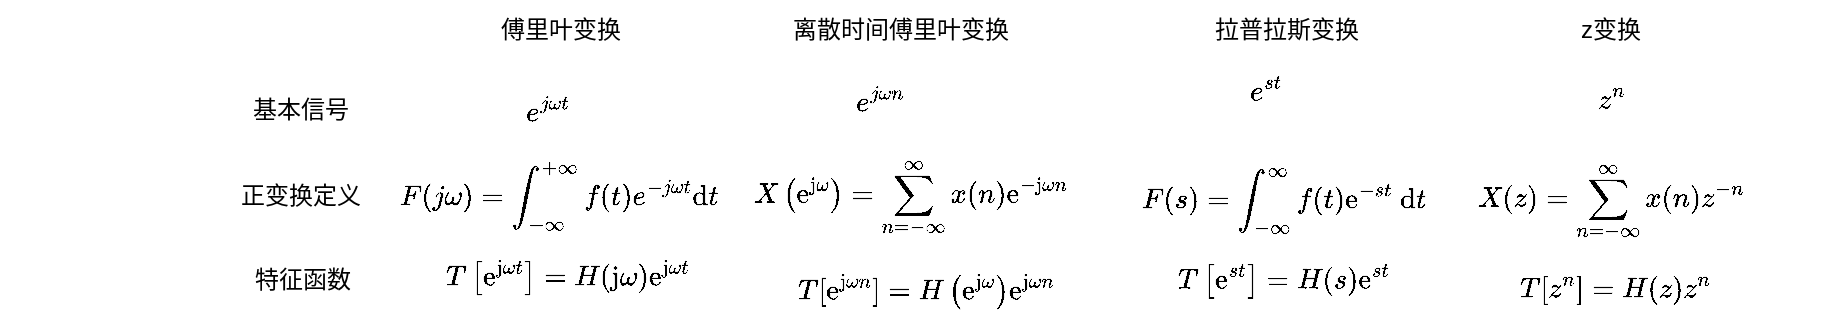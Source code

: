<mxfile version="20.7.4" type="device"><diagram id="64IoWWK6bvgBnj8eBocw" name="第 1 页"><mxGraphModel dx="537" dy="375" grid="1" gridSize="5" guides="1" tooltips="1" connect="1" arrows="1" fold="1" page="1" pageScale="1" pageWidth="827" pageHeight="1169" math="1" shadow="0"><root><mxCell id="0"/><mxCell id="1" parent="0"/><mxCell id="0fJVYsTFkYo3VWNt5inH-1" value="傅里叶变换" style="text;html=1;align=center;verticalAlign=middle;resizable=0;points=[];autosize=1;strokeColor=none;fillColor=none;" vertex="1" parent="1"><mxGeometry x="140" y="95" width="80" height="30" as="geometry"/></mxCell><mxCell id="0fJVYsTFkYo3VWNt5inH-2" value="离散时间傅里叶变换" style="text;html=1;align=center;verticalAlign=middle;resizable=0;points=[];autosize=1;strokeColor=none;fillColor=none;" vertex="1" parent="1"><mxGeometry x="285" y="95" width="130" height="30" as="geometry"/></mxCell><mxCell id="0fJVYsTFkYo3VWNt5inH-3" value="拉普拉斯变换" style="text;html=1;align=center;verticalAlign=middle;resizable=0;points=[];autosize=1;strokeColor=none;fillColor=none;" vertex="1" parent="1"><mxGeometry x="495" y="95" width="95" height="30" as="geometry"/></mxCell><mxCell id="0fJVYsTFkYo3VWNt5inH-4" value="z变换" style="text;html=1;align=center;verticalAlign=middle;resizable=0;points=[];autosize=1;strokeColor=none;fillColor=none;" vertex="1" parent="1"><mxGeometry x="680" y="95" width="50" height="30" as="geometry"/></mxCell><mxCell id="0fJVYsTFkYo3VWNt5inH-5" value="基本信号" style="text;html=1;align=center;verticalAlign=middle;resizable=0;points=[];autosize=1;strokeColor=none;fillColor=none;" vertex="1" parent="1"><mxGeometry x="15" y="135" width="70" height="30" as="geometry"/></mxCell><mxCell id="0fJVYsTFkYo3VWNt5inH-6" value="$$e^{j\omega t}$$" style="text;html=1;align=center;verticalAlign=middle;resizable=0;points=[];autosize=1;strokeColor=none;fillColor=none;" vertex="1" parent="1"><mxGeometry x="115" y="135" width="115" height="30" as="geometry"/></mxCell><mxCell id="0fJVYsTFkYo3VWNt5inH-7" value="$$e^{j\omega n}$$" style="text;html=1;align=center;verticalAlign=middle;resizable=0;points=[];autosize=1;strokeColor=none;fillColor=none;" vertex="1" parent="1"><mxGeometry x="280" y="130" width="120" height="30" as="geometry"/></mxCell><mxCell id="0fJVYsTFkYo3VWNt5inH-8" value="$$e^{st}$$" style="text;html=1;align=center;verticalAlign=middle;resizable=0;points=[];autosize=1;strokeColor=none;fillColor=none;" vertex="1" parent="1"><mxGeometry x="495" y="125" width="75" height="30" as="geometry"/></mxCell><mxCell id="0fJVYsTFkYo3VWNt5inH-9" value="$$z^n$$" style="text;html=1;align=center;verticalAlign=middle;resizable=0;points=[];autosize=1;strokeColor=none;fillColor=none;" vertex="1" parent="1"><mxGeometry x="672.5" y="130" width="65" height="30" as="geometry"/></mxCell><mxCell id="0fJVYsTFkYo3VWNt5inH-10" value="$$F(j\omega)=\int_{-\infty}^{+\infty} f(t)e^{-j\omega t} \mathrm{d}t$$" style="text;html=1;align=center;verticalAlign=middle;resizable=1;points=[];autosize=1;strokeColor=none;fillColor=none;movable=1;rotatable=1;deletable=1;editable=1;connectable=1;" vertex="1" parent="1"><mxGeometry x="90" y="170" width="177" height="45" as="geometry"/></mxCell><mxCell id="0fJVYsTFkYo3VWNt5inH-11" value="$$X\left(\mathrm{e}^{\mathrm{j} \omega}\right)=\sum_{n=-\infty}^{\infty} x(n) \mathrm{e}^{-\mathrm{j} \omega n}$$" style="text;html=1;align=center;verticalAlign=middle;resizable=1;points=[];autosize=1;strokeColor=none;fillColor=none;movable=1;rotatable=1;deletable=1;editable=1;connectable=1;" vertex="1" parent="1"><mxGeometry x="270" y="172.5" width="169" height="40" as="geometry"/></mxCell><mxCell id="0fJVYsTFkYo3VWNt5inH-12" value="$$F(s)=\int_{-\infty}^{\infty} f(t) \mathrm{e}^{-s t} \mathrm{~d} t$$" style="text;html=1;align=center;verticalAlign=middle;resizable=1;points=[];autosize=1;strokeColor=none;fillColor=none;movable=1;rotatable=1;deletable=1;editable=1;connectable=1;" vertex="1" parent="1"><mxGeometry x="465" y="175" width="154" height="40" as="geometry"/></mxCell><mxCell id="0fJVYsTFkYo3VWNt5inH-13" value="$$X(z)=\sum_{n=-\infty}^{\infty} x(n) z^{-n}$$" style="text;html=1;align=center;verticalAlign=middle;resizable=1;points=[];autosize=1;strokeColor=none;fillColor=none;movable=1;rotatable=1;deletable=1;editable=1;connectable=1;" vertex="1" parent="1"><mxGeometry x="636.5" y="175" width="137" height="40" as="geometry"/></mxCell><mxCell id="0fJVYsTFkYo3VWNt5inH-14" value="$$T\left[\mathrm{e}^{\mathrm{j} \omega t}\right]=H(\mathrm{j} \omega) \mathrm{e}^{\mathrm{j} \omega t}$$" style="text;html=1;align=center;verticalAlign=middle;resizable=1;points=[];autosize=1;strokeColor=none;fillColor=none;movable=1;rotatable=1;deletable=1;editable=1;connectable=1;" vertex="1" parent="1"><mxGeometry x="115" y="215" width="137" height="35" as="geometry"/></mxCell><mxCell id="0fJVYsTFkYo3VWNt5inH-15" value="正变换定义" style="text;html=1;align=center;verticalAlign=middle;resizable=0;points=[];autosize=1;strokeColor=none;fillColor=none;" vertex="1" parent="1"><mxGeometry x="10" y="177.5" width="80" height="30" as="geometry"/></mxCell><mxCell id="0fJVYsTFkYo3VWNt5inH-16" value="特征函数" style="text;html=1;align=center;verticalAlign=middle;resizable=0;points=[];autosize=1;strokeColor=none;fillColor=none;" vertex="1" parent="1"><mxGeometry x="16" y="220" width="70" height="30" as="geometry"/></mxCell><mxCell id="0fJVYsTFkYo3VWNt5inH-17" value="$$T\left[\mathrm{e}^{st}\right]=H(s) \mathrm{e}^{st}$$" style="text;html=1;align=center;verticalAlign=middle;resizable=1;points=[];autosize=1;strokeColor=none;fillColor=none;movable=1;rotatable=1;deletable=1;editable=1;connectable=1;" vertex="1" parent="1"><mxGeometry x="473.5" y="220" width="137" height="30" as="geometry"/></mxCell><mxCell id="0fJVYsTFkYo3VWNt5inH-18" value="$$T[\mathrm{e}^{\mathrm{j} \omega n}&lt;br&gt;]=H\left(\mathrm{e}^{\mathrm{j} \omega}\right) \mathrm{e}^{\mathrm{j} \omega n}$$" style="text;html=1;align=center;verticalAlign=middle;resizable=1;points=[];autosize=1;strokeColor=none;fillColor=none;movable=1;rotatable=1;deletable=1;editable=1;connectable=1;" vertex="1" parent="1"><mxGeometry x="295" y="220" width="135" height="40" as="geometry"/></mxCell><mxCell id="0fJVYsTFkYo3VWNt5inH-19" value="$$T[z^n]=H(z) z^n$$" style="text;html=1;align=center;verticalAlign=middle;resizable=1;points=[];autosize=1;strokeColor=none;fillColor=none;movable=1;rotatable=1;deletable=1;editable=1;connectable=1;" vertex="1" parent="1"><mxGeometry x="641.5" y="225" width="130" height="30" as="geometry"/></mxCell></root></mxGraphModel></diagram></mxfile>
